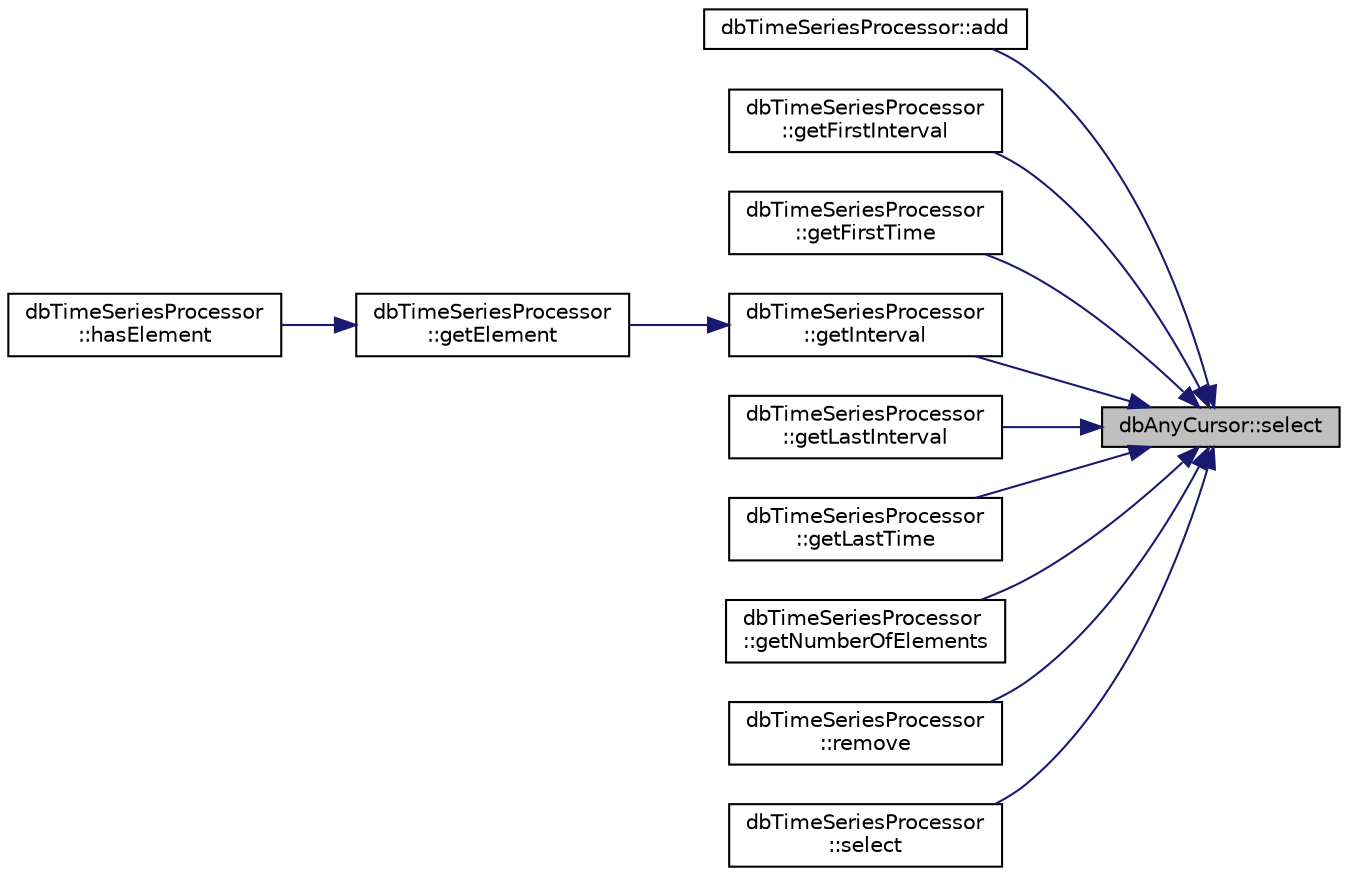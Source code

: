 digraph "dbAnyCursor::select"
{
 // INTERACTIVE_SVG=YES
 // LATEX_PDF_SIZE
  edge [fontname="Helvetica",fontsize="10",labelfontname="Helvetica",labelfontsize="10"];
  node [fontname="Helvetica",fontsize="10",shape=record];
  rankdir="RL";
  Node1 [label="dbAnyCursor::select",height=0.2,width=0.4,color="black", fillcolor="grey75", style="filled", fontcolor="black",tooltip=" "];
  Node1 -> Node2 [dir="back",color="midnightblue",fontsize="10",style="solid",fontname="Helvetica"];
  Node2 [label="dbTimeSeriesProcessor::add",height=0.2,width=0.4,color="black", fillcolor="white", style="filled",URL="$classdbTimeSeriesProcessor.html#a7084a931495d7eae1c660270ad53ff7e",tooltip=" "];
  Node1 -> Node3 [dir="back",color="midnightblue",fontsize="10",style="solid",fontname="Helvetica"];
  Node3 [label="dbTimeSeriesProcessor\l::getFirstInterval",height=0.2,width=0.4,color="black", fillcolor="white", style="filled",URL="$classdbTimeSeriesProcessor.html#ae68478e67823e9a2a6502b4d637613db",tooltip=" "];
  Node1 -> Node4 [dir="back",color="midnightblue",fontsize="10",style="solid",fontname="Helvetica"];
  Node4 [label="dbTimeSeriesProcessor\l::getFirstTime",height=0.2,width=0.4,color="black", fillcolor="white", style="filled",URL="$classdbTimeSeriesProcessor.html#a62de406959d586ddf4ac0f9f15f8e37c",tooltip=" "];
  Node1 -> Node5 [dir="back",color="midnightblue",fontsize="10",style="solid",fontname="Helvetica"];
  Node5 [label="dbTimeSeriesProcessor\l::getInterval",height=0.2,width=0.4,color="black", fillcolor="white", style="filled",URL="$classdbTimeSeriesProcessor.html#a6d8740f44e6bcfdf2d8152e79038a0f1",tooltip=" "];
  Node5 -> Node6 [dir="back",color="midnightblue",fontsize="10",style="solid",fontname="Helvetica"];
  Node6 [label="dbTimeSeriesProcessor\l::getElement",height=0.2,width=0.4,color="black", fillcolor="white", style="filled",URL="$classdbTimeSeriesProcessor.html#a0137078bb3ae4f687e1c5ad16227c7c3",tooltip=" "];
  Node6 -> Node7 [dir="back",color="midnightblue",fontsize="10",style="solid",fontname="Helvetica"];
  Node7 [label="dbTimeSeriesProcessor\l::hasElement",height=0.2,width=0.4,color="black", fillcolor="white", style="filled",URL="$classdbTimeSeriesProcessor.html#a5843a89a784d58a56f2cd40f4c5fa4e5",tooltip=" "];
  Node1 -> Node8 [dir="back",color="midnightblue",fontsize="10",style="solid",fontname="Helvetica"];
  Node8 [label="dbTimeSeriesProcessor\l::getLastInterval",height=0.2,width=0.4,color="black", fillcolor="white", style="filled",URL="$classdbTimeSeriesProcessor.html#ab23c969891d412166f7c40eeae3396d1",tooltip=" "];
  Node1 -> Node9 [dir="back",color="midnightblue",fontsize="10",style="solid",fontname="Helvetica"];
  Node9 [label="dbTimeSeriesProcessor\l::getLastTime",height=0.2,width=0.4,color="black", fillcolor="white", style="filled",URL="$classdbTimeSeriesProcessor.html#a6adafdc92fb2c52abb8c7b79130d57e9",tooltip=" "];
  Node1 -> Node10 [dir="back",color="midnightblue",fontsize="10",style="solid",fontname="Helvetica"];
  Node10 [label="dbTimeSeriesProcessor\l::getNumberOfElements",height=0.2,width=0.4,color="black", fillcolor="white", style="filled",URL="$classdbTimeSeriesProcessor.html#a7181f9c9e9084f70fe530d767bff09c6",tooltip=" "];
  Node1 -> Node11 [dir="back",color="midnightblue",fontsize="10",style="solid",fontname="Helvetica"];
  Node11 [label="dbTimeSeriesProcessor\l::remove",height=0.2,width=0.4,color="black", fillcolor="white", style="filled",URL="$classdbTimeSeriesProcessor.html#a5b9c0f2e29ed43c74e0dd7576979f0b2",tooltip=" "];
  Node1 -> Node12 [dir="back",color="midnightblue",fontsize="10",style="solid",fontname="Helvetica"];
  Node12 [label="dbTimeSeriesProcessor\l::select",height=0.2,width=0.4,color="black", fillcolor="white", style="filled",URL="$classdbTimeSeriesProcessor.html#a62479f453dec01b9b1608224db67b744",tooltip=" "];
}
